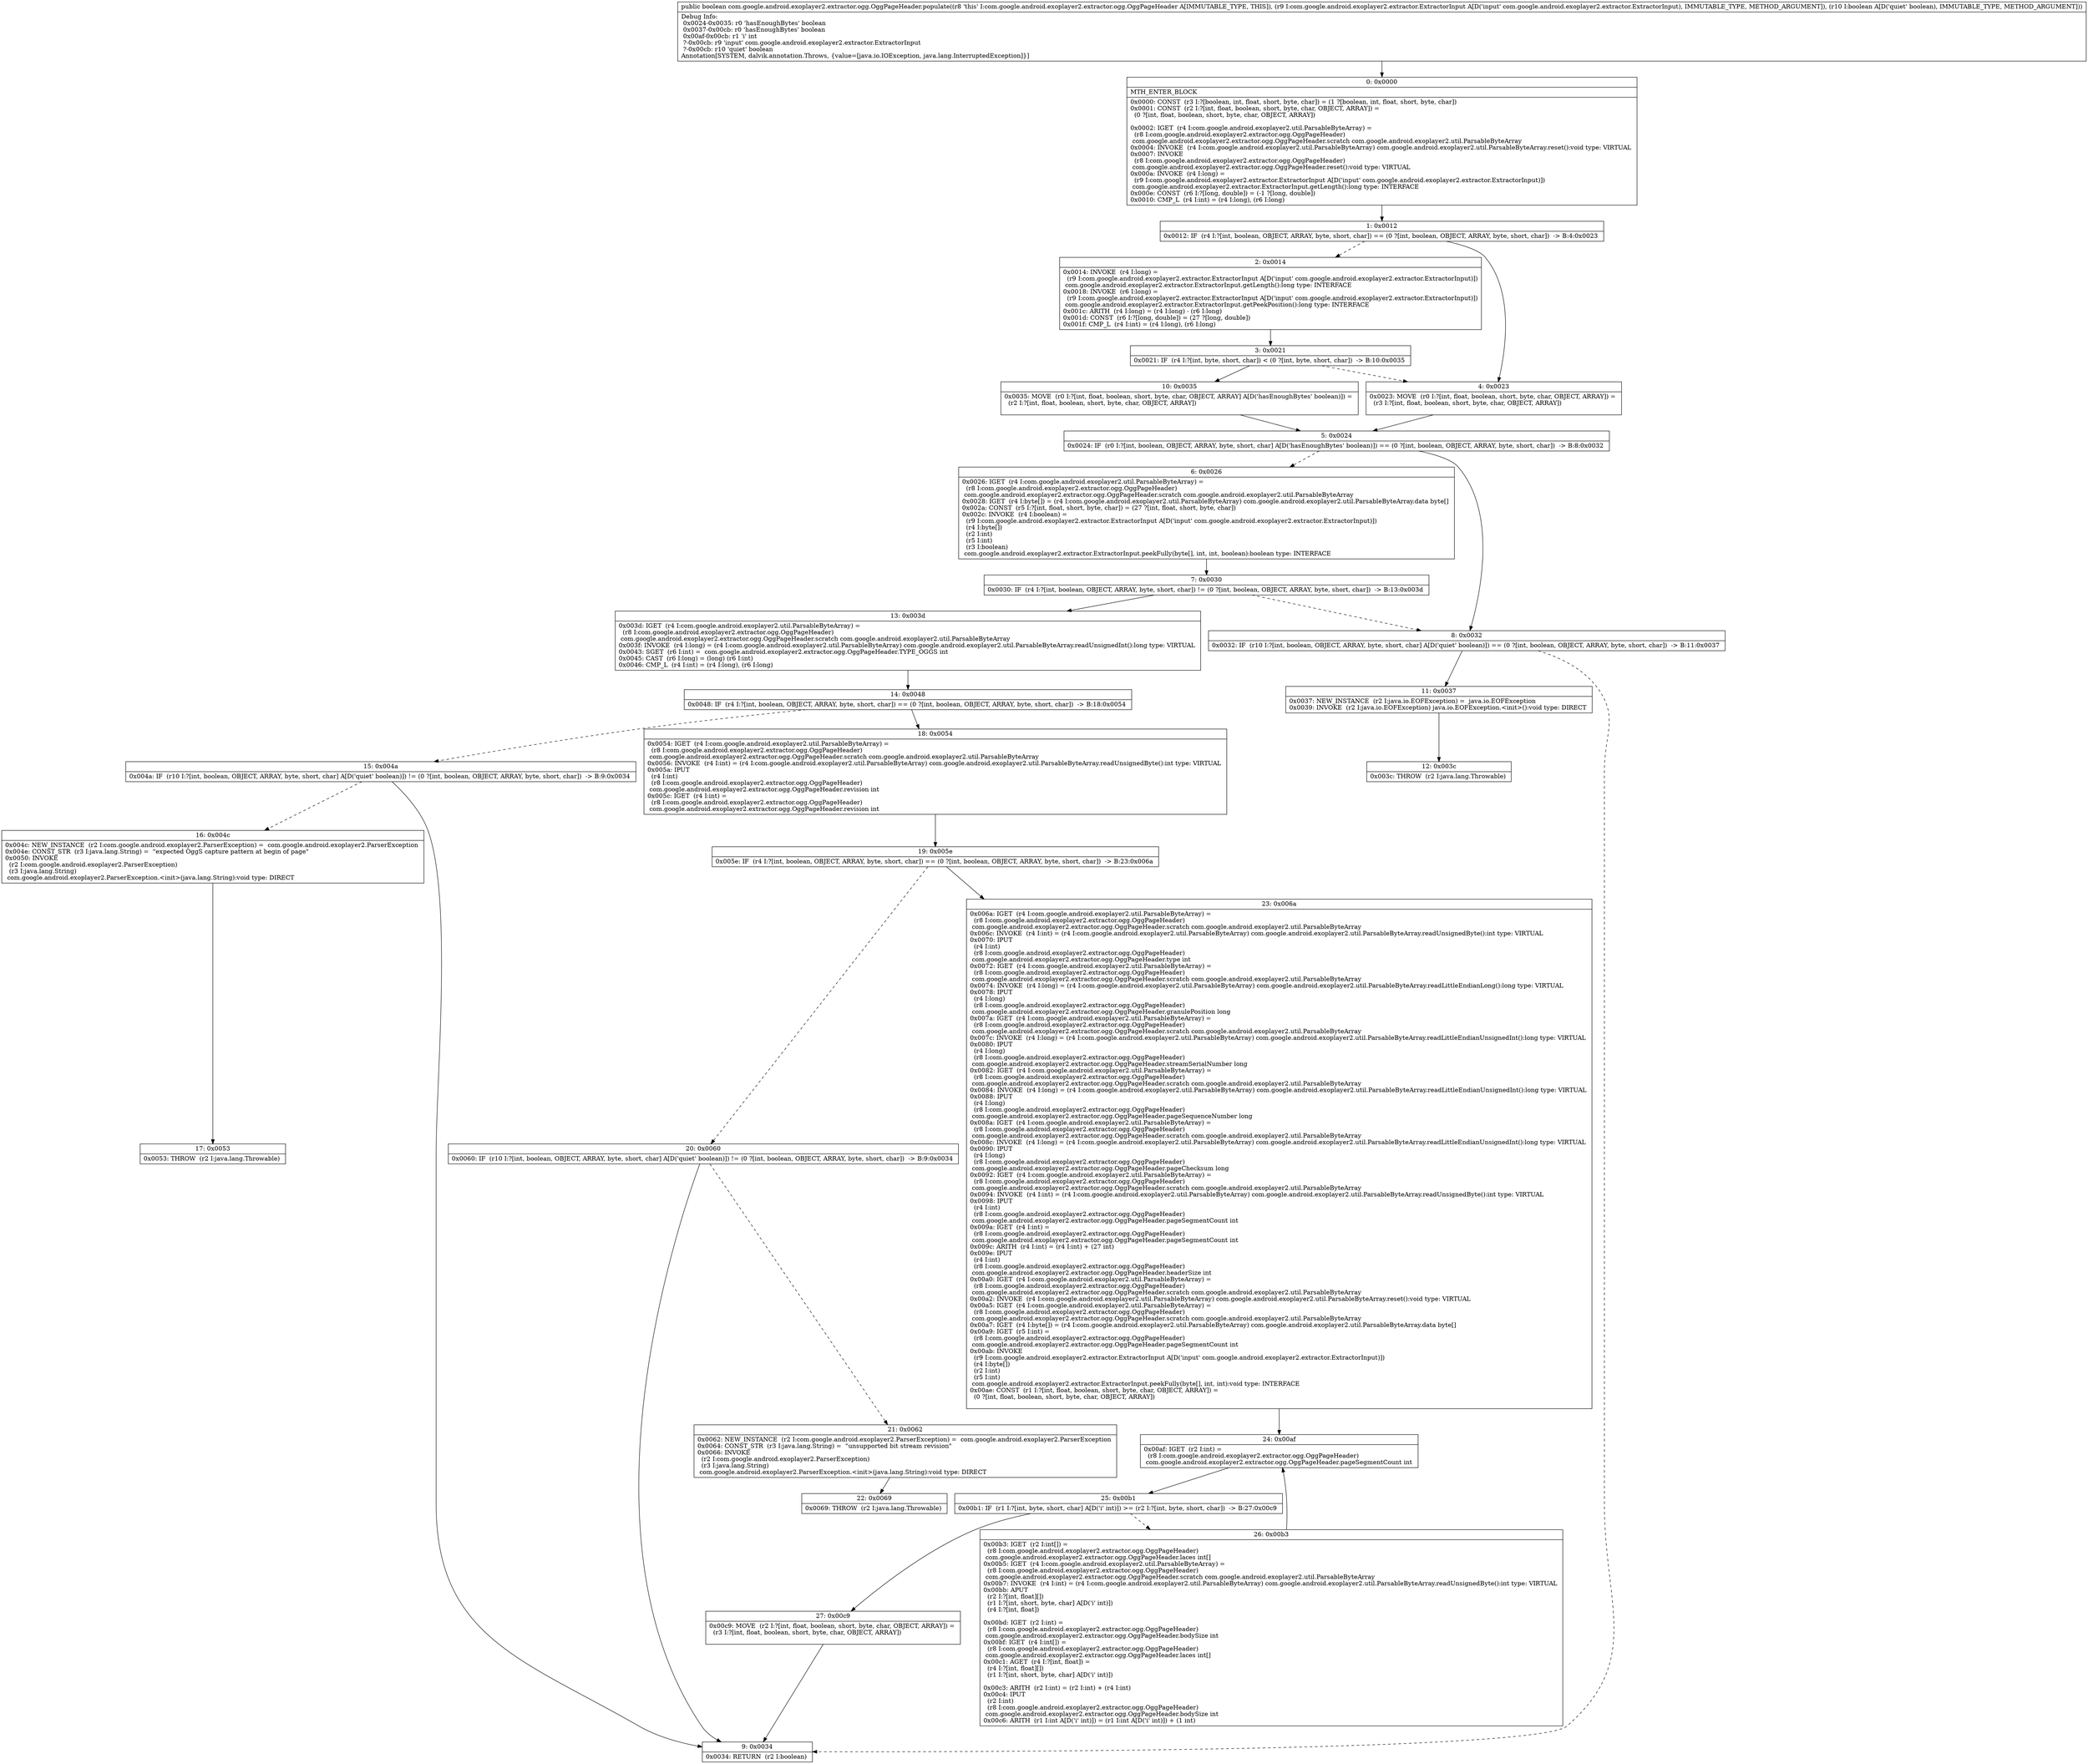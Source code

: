 digraph "CFG forcom.google.android.exoplayer2.extractor.ogg.OggPageHeader.populate(Lcom\/google\/android\/exoplayer2\/extractor\/ExtractorInput;Z)Z" {
Node_0 [shape=record,label="{0\:\ 0x0000|MTH_ENTER_BLOCK\l|0x0000: CONST  (r3 I:?[boolean, int, float, short, byte, char]) = (1 ?[boolean, int, float, short, byte, char]) \l0x0001: CONST  (r2 I:?[int, float, boolean, short, byte, char, OBJECT, ARRAY]) = \l  (0 ?[int, float, boolean, short, byte, char, OBJECT, ARRAY])\l \l0x0002: IGET  (r4 I:com.google.android.exoplayer2.util.ParsableByteArray) = \l  (r8 I:com.google.android.exoplayer2.extractor.ogg.OggPageHeader)\l com.google.android.exoplayer2.extractor.ogg.OggPageHeader.scratch com.google.android.exoplayer2.util.ParsableByteArray \l0x0004: INVOKE  (r4 I:com.google.android.exoplayer2.util.ParsableByteArray) com.google.android.exoplayer2.util.ParsableByteArray.reset():void type: VIRTUAL \l0x0007: INVOKE  \l  (r8 I:com.google.android.exoplayer2.extractor.ogg.OggPageHeader)\l com.google.android.exoplayer2.extractor.ogg.OggPageHeader.reset():void type: VIRTUAL \l0x000a: INVOKE  (r4 I:long) = \l  (r9 I:com.google.android.exoplayer2.extractor.ExtractorInput A[D('input' com.google.android.exoplayer2.extractor.ExtractorInput)])\l com.google.android.exoplayer2.extractor.ExtractorInput.getLength():long type: INTERFACE \l0x000e: CONST  (r6 I:?[long, double]) = (\-1 ?[long, double]) \l0x0010: CMP_L  (r4 I:int) = (r4 I:long), (r6 I:long) \l}"];
Node_1 [shape=record,label="{1\:\ 0x0012|0x0012: IF  (r4 I:?[int, boolean, OBJECT, ARRAY, byte, short, char]) == (0 ?[int, boolean, OBJECT, ARRAY, byte, short, char])  \-\> B:4:0x0023 \l}"];
Node_2 [shape=record,label="{2\:\ 0x0014|0x0014: INVOKE  (r4 I:long) = \l  (r9 I:com.google.android.exoplayer2.extractor.ExtractorInput A[D('input' com.google.android.exoplayer2.extractor.ExtractorInput)])\l com.google.android.exoplayer2.extractor.ExtractorInput.getLength():long type: INTERFACE \l0x0018: INVOKE  (r6 I:long) = \l  (r9 I:com.google.android.exoplayer2.extractor.ExtractorInput A[D('input' com.google.android.exoplayer2.extractor.ExtractorInput)])\l com.google.android.exoplayer2.extractor.ExtractorInput.getPeekPosition():long type: INTERFACE \l0x001c: ARITH  (r4 I:long) = (r4 I:long) \- (r6 I:long) \l0x001d: CONST  (r6 I:?[long, double]) = (27 ?[long, double]) \l0x001f: CMP_L  (r4 I:int) = (r4 I:long), (r6 I:long) \l}"];
Node_3 [shape=record,label="{3\:\ 0x0021|0x0021: IF  (r4 I:?[int, byte, short, char]) \< (0 ?[int, byte, short, char])  \-\> B:10:0x0035 \l}"];
Node_4 [shape=record,label="{4\:\ 0x0023|0x0023: MOVE  (r0 I:?[int, float, boolean, short, byte, char, OBJECT, ARRAY]) = \l  (r3 I:?[int, float, boolean, short, byte, char, OBJECT, ARRAY])\l \l}"];
Node_5 [shape=record,label="{5\:\ 0x0024|0x0024: IF  (r0 I:?[int, boolean, OBJECT, ARRAY, byte, short, char] A[D('hasEnoughBytes' boolean)]) == (0 ?[int, boolean, OBJECT, ARRAY, byte, short, char])  \-\> B:8:0x0032 \l}"];
Node_6 [shape=record,label="{6\:\ 0x0026|0x0026: IGET  (r4 I:com.google.android.exoplayer2.util.ParsableByteArray) = \l  (r8 I:com.google.android.exoplayer2.extractor.ogg.OggPageHeader)\l com.google.android.exoplayer2.extractor.ogg.OggPageHeader.scratch com.google.android.exoplayer2.util.ParsableByteArray \l0x0028: IGET  (r4 I:byte[]) = (r4 I:com.google.android.exoplayer2.util.ParsableByteArray) com.google.android.exoplayer2.util.ParsableByteArray.data byte[] \l0x002a: CONST  (r5 I:?[int, float, short, byte, char]) = (27 ?[int, float, short, byte, char]) \l0x002c: INVOKE  (r4 I:boolean) = \l  (r9 I:com.google.android.exoplayer2.extractor.ExtractorInput A[D('input' com.google.android.exoplayer2.extractor.ExtractorInput)])\l  (r4 I:byte[])\l  (r2 I:int)\l  (r5 I:int)\l  (r3 I:boolean)\l com.google.android.exoplayer2.extractor.ExtractorInput.peekFully(byte[], int, int, boolean):boolean type: INTERFACE \l}"];
Node_7 [shape=record,label="{7\:\ 0x0030|0x0030: IF  (r4 I:?[int, boolean, OBJECT, ARRAY, byte, short, char]) != (0 ?[int, boolean, OBJECT, ARRAY, byte, short, char])  \-\> B:13:0x003d \l}"];
Node_8 [shape=record,label="{8\:\ 0x0032|0x0032: IF  (r10 I:?[int, boolean, OBJECT, ARRAY, byte, short, char] A[D('quiet' boolean)]) == (0 ?[int, boolean, OBJECT, ARRAY, byte, short, char])  \-\> B:11:0x0037 \l}"];
Node_9 [shape=record,label="{9\:\ 0x0034|0x0034: RETURN  (r2 I:boolean) \l}"];
Node_10 [shape=record,label="{10\:\ 0x0035|0x0035: MOVE  (r0 I:?[int, float, boolean, short, byte, char, OBJECT, ARRAY] A[D('hasEnoughBytes' boolean)]) = \l  (r2 I:?[int, float, boolean, short, byte, char, OBJECT, ARRAY])\l \l}"];
Node_11 [shape=record,label="{11\:\ 0x0037|0x0037: NEW_INSTANCE  (r2 I:java.io.EOFException) =  java.io.EOFException \l0x0039: INVOKE  (r2 I:java.io.EOFException) java.io.EOFException.\<init\>():void type: DIRECT \l}"];
Node_12 [shape=record,label="{12\:\ 0x003c|0x003c: THROW  (r2 I:java.lang.Throwable) \l}"];
Node_13 [shape=record,label="{13\:\ 0x003d|0x003d: IGET  (r4 I:com.google.android.exoplayer2.util.ParsableByteArray) = \l  (r8 I:com.google.android.exoplayer2.extractor.ogg.OggPageHeader)\l com.google.android.exoplayer2.extractor.ogg.OggPageHeader.scratch com.google.android.exoplayer2.util.ParsableByteArray \l0x003f: INVOKE  (r4 I:long) = (r4 I:com.google.android.exoplayer2.util.ParsableByteArray) com.google.android.exoplayer2.util.ParsableByteArray.readUnsignedInt():long type: VIRTUAL \l0x0043: SGET  (r6 I:int) =  com.google.android.exoplayer2.extractor.ogg.OggPageHeader.TYPE_OGGS int \l0x0045: CAST  (r6 I:long) = (long) (r6 I:int) \l0x0046: CMP_L  (r4 I:int) = (r4 I:long), (r6 I:long) \l}"];
Node_14 [shape=record,label="{14\:\ 0x0048|0x0048: IF  (r4 I:?[int, boolean, OBJECT, ARRAY, byte, short, char]) == (0 ?[int, boolean, OBJECT, ARRAY, byte, short, char])  \-\> B:18:0x0054 \l}"];
Node_15 [shape=record,label="{15\:\ 0x004a|0x004a: IF  (r10 I:?[int, boolean, OBJECT, ARRAY, byte, short, char] A[D('quiet' boolean)]) != (0 ?[int, boolean, OBJECT, ARRAY, byte, short, char])  \-\> B:9:0x0034 \l}"];
Node_16 [shape=record,label="{16\:\ 0x004c|0x004c: NEW_INSTANCE  (r2 I:com.google.android.exoplayer2.ParserException) =  com.google.android.exoplayer2.ParserException \l0x004e: CONST_STR  (r3 I:java.lang.String) =  \"expected OggS capture pattern at begin of page\" \l0x0050: INVOKE  \l  (r2 I:com.google.android.exoplayer2.ParserException)\l  (r3 I:java.lang.String)\l com.google.android.exoplayer2.ParserException.\<init\>(java.lang.String):void type: DIRECT \l}"];
Node_17 [shape=record,label="{17\:\ 0x0053|0x0053: THROW  (r2 I:java.lang.Throwable) \l}"];
Node_18 [shape=record,label="{18\:\ 0x0054|0x0054: IGET  (r4 I:com.google.android.exoplayer2.util.ParsableByteArray) = \l  (r8 I:com.google.android.exoplayer2.extractor.ogg.OggPageHeader)\l com.google.android.exoplayer2.extractor.ogg.OggPageHeader.scratch com.google.android.exoplayer2.util.ParsableByteArray \l0x0056: INVOKE  (r4 I:int) = (r4 I:com.google.android.exoplayer2.util.ParsableByteArray) com.google.android.exoplayer2.util.ParsableByteArray.readUnsignedByte():int type: VIRTUAL \l0x005a: IPUT  \l  (r4 I:int)\l  (r8 I:com.google.android.exoplayer2.extractor.ogg.OggPageHeader)\l com.google.android.exoplayer2.extractor.ogg.OggPageHeader.revision int \l0x005c: IGET  (r4 I:int) = \l  (r8 I:com.google.android.exoplayer2.extractor.ogg.OggPageHeader)\l com.google.android.exoplayer2.extractor.ogg.OggPageHeader.revision int \l}"];
Node_19 [shape=record,label="{19\:\ 0x005e|0x005e: IF  (r4 I:?[int, boolean, OBJECT, ARRAY, byte, short, char]) == (0 ?[int, boolean, OBJECT, ARRAY, byte, short, char])  \-\> B:23:0x006a \l}"];
Node_20 [shape=record,label="{20\:\ 0x0060|0x0060: IF  (r10 I:?[int, boolean, OBJECT, ARRAY, byte, short, char] A[D('quiet' boolean)]) != (0 ?[int, boolean, OBJECT, ARRAY, byte, short, char])  \-\> B:9:0x0034 \l}"];
Node_21 [shape=record,label="{21\:\ 0x0062|0x0062: NEW_INSTANCE  (r2 I:com.google.android.exoplayer2.ParserException) =  com.google.android.exoplayer2.ParserException \l0x0064: CONST_STR  (r3 I:java.lang.String) =  \"unsupported bit stream revision\" \l0x0066: INVOKE  \l  (r2 I:com.google.android.exoplayer2.ParserException)\l  (r3 I:java.lang.String)\l com.google.android.exoplayer2.ParserException.\<init\>(java.lang.String):void type: DIRECT \l}"];
Node_22 [shape=record,label="{22\:\ 0x0069|0x0069: THROW  (r2 I:java.lang.Throwable) \l}"];
Node_23 [shape=record,label="{23\:\ 0x006a|0x006a: IGET  (r4 I:com.google.android.exoplayer2.util.ParsableByteArray) = \l  (r8 I:com.google.android.exoplayer2.extractor.ogg.OggPageHeader)\l com.google.android.exoplayer2.extractor.ogg.OggPageHeader.scratch com.google.android.exoplayer2.util.ParsableByteArray \l0x006c: INVOKE  (r4 I:int) = (r4 I:com.google.android.exoplayer2.util.ParsableByteArray) com.google.android.exoplayer2.util.ParsableByteArray.readUnsignedByte():int type: VIRTUAL \l0x0070: IPUT  \l  (r4 I:int)\l  (r8 I:com.google.android.exoplayer2.extractor.ogg.OggPageHeader)\l com.google.android.exoplayer2.extractor.ogg.OggPageHeader.type int \l0x0072: IGET  (r4 I:com.google.android.exoplayer2.util.ParsableByteArray) = \l  (r8 I:com.google.android.exoplayer2.extractor.ogg.OggPageHeader)\l com.google.android.exoplayer2.extractor.ogg.OggPageHeader.scratch com.google.android.exoplayer2.util.ParsableByteArray \l0x0074: INVOKE  (r4 I:long) = (r4 I:com.google.android.exoplayer2.util.ParsableByteArray) com.google.android.exoplayer2.util.ParsableByteArray.readLittleEndianLong():long type: VIRTUAL \l0x0078: IPUT  \l  (r4 I:long)\l  (r8 I:com.google.android.exoplayer2.extractor.ogg.OggPageHeader)\l com.google.android.exoplayer2.extractor.ogg.OggPageHeader.granulePosition long \l0x007a: IGET  (r4 I:com.google.android.exoplayer2.util.ParsableByteArray) = \l  (r8 I:com.google.android.exoplayer2.extractor.ogg.OggPageHeader)\l com.google.android.exoplayer2.extractor.ogg.OggPageHeader.scratch com.google.android.exoplayer2.util.ParsableByteArray \l0x007c: INVOKE  (r4 I:long) = (r4 I:com.google.android.exoplayer2.util.ParsableByteArray) com.google.android.exoplayer2.util.ParsableByteArray.readLittleEndianUnsignedInt():long type: VIRTUAL \l0x0080: IPUT  \l  (r4 I:long)\l  (r8 I:com.google.android.exoplayer2.extractor.ogg.OggPageHeader)\l com.google.android.exoplayer2.extractor.ogg.OggPageHeader.streamSerialNumber long \l0x0082: IGET  (r4 I:com.google.android.exoplayer2.util.ParsableByteArray) = \l  (r8 I:com.google.android.exoplayer2.extractor.ogg.OggPageHeader)\l com.google.android.exoplayer2.extractor.ogg.OggPageHeader.scratch com.google.android.exoplayer2.util.ParsableByteArray \l0x0084: INVOKE  (r4 I:long) = (r4 I:com.google.android.exoplayer2.util.ParsableByteArray) com.google.android.exoplayer2.util.ParsableByteArray.readLittleEndianUnsignedInt():long type: VIRTUAL \l0x0088: IPUT  \l  (r4 I:long)\l  (r8 I:com.google.android.exoplayer2.extractor.ogg.OggPageHeader)\l com.google.android.exoplayer2.extractor.ogg.OggPageHeader.pageSequenceNumber long \l0x008a: IGET  (r4 I:com.google.android.exoplayer2.util.ParsableByteArray) = \l  (r8 I:com.google.android.exoplayer2.extractor.ogg.OggPageHeader)\l com.google.android.exoplayer2.extractor.ogg.OggPageHeader.scratch com.google.android.exoplayer2.util.ParsableByteArray \l0x008c: INVOKE  (r4 I:long) = (r4 I:com.google.android.exoplayer2.util.ParsableByteArray) com.google.android.exoplayer2.util.ParsableByteArray.readLittleEndianUnsignedInt():long type: VIRTUAL \l0x0090: IPUT  \l  (r4 I:long)\l  (r8 I:com.google.android.exoplayer2.extractor.ogg.OggPageHeader)\l com.google.android.exoplayer2.extractor.ogg.OggPageHeader.pageChecksum long \l0x0092: IGET  (r4 I:com.google.android.exoplayer2.util.ParsableByteArray) = \l  (r8 I:com.google.android.exoplayer2.extractor.ogg.OggPageHeader)\l com.google.android.exoplayer2.extractor.ogg.OggPageHeader.scratch com.google.android.exoplayer2.util.ParsableByteArray \l0x0094: INVOKE  (r4 I:int) = (r4 I:com.google.android.exoplayer2.util.ParsableByteArray) com.google.android.exoplayer2.util.ParsableByteArray.readUnsignedByte():int type: VIRTUAL \l0x0098: IPUT  \l  (r4 I:int)\l  (r8 I:com.google.android.exoplayer2.extractor.ogg.OggPageHeader)\l com.google.android.exoplayer2.extractor.ogg.OggPageHeader.pageSegmentCount int \l0x009a: IGET  (r4 I:int) = \l  (r8 I:com.google.android.exoplayer2.extractor.ogg.OggPageHeader)\l com.google.android.exoplayer2.extractor.ogg.OggPageHeader.pageSegmentCount int \l0x009c: ARITH  (r4 I:int) = (r4 I:int) + (27 int) \l0x009e: IPUT  \l  (r4 I:int)\l  (r8 I:com.google.android.exoplayer2.extractor.ogg.OggPageHeader)\l com.google.android.exoplayer2.extractor.ogg.OggPageHeader.headerSize int \l0x00a0: IGET  (r4 I:com.google.android.exoplayer2.util.ParsableByteArray) = \l  (r8 I:com.google.android.exoplayer2.extractor.ogg.OggPageHeader)\l com.google.android.exoplayer2.extractor.ogg.OggPageHeader.scratch com.google.android.exoplayer2.util.ParsableByteArray \l0x00a2: INVOKE  (r4 I:com.google.android.exoplayer2.util.ParsableByteArray) com.google.android.exoplayer2.util.ParsableByteArray.reset():void type: VIRTUAL \l0x00a5: IGET  (r4 I:com.google.android.exoplayer2.util.ParsableByteArray) = \l  (r8 I:com.google.android.exoplayer2.extractor.ogg.OggPageHeader)\l com.google.android.exoplayer2.extractor.ogg.OggPageHeader.scratch com.google.android.exoplayer2.util.ParsableByteArray \l0x00a7: IGET  (r4 I:byte[]) = (r4 I:com.google.android.exoplayer2.util.ParsableByteArray) com.google.android.exoplayer2.util.ParsableByteArray.data byte[] \l0x00a9: IGET  (r5 I:int) = \l  (r8 I:com.google.android.exoplayer2.extractor.ogg.OggPageHeader)\l com.google.android.exoplayer2.extractor.ogg.OggPageHeader.pageSegmentCount int \l0x00ab: INVOKE  \l  (r9 I:com.google.android.exoplayer2.extractor.ExtractorInput A[D('input' com.google.android.exoplayer2.extractor.ExtractorInput)])\l  (r4 I:byte[])\l  (r2 I:int)\l  (r5 I:int)\l com.google.android.exoplayer2.extractor.ExtractorInput.peekFully(byte[], int, int):void type: INTERFACE \l0x00ae: CONST  (r1 I:?[int, float, boolean, short, byte, char, OBJECT, ARRAY]) = \l  (0 ?[int, float, boolean, short, byte, char, OBJECT, ARRAY])\l \l}"];
Node_24 [shape=record,label="{24\:\ 0x00af|0x00af: IGET  (r2 I:int) = \l  (r8 I:com.google.android.exoplayer2.extractor.ogg.OggPageHeader)\l com.google.android.exoplayer2.extractor.ogg.OggPageHeader.pageSegmentCount int \l}"];
Node_25 [shape=record,label="{25\:\ 0x00b1|0x00b1: IF  (r1 I:?[int, byte, short, char] A[D('i' int)]) \>= (r2 I:?[int, byte, short, char])  \-\> B:27:0x00c9 \l}"];
Node_26 [shape=record,label="{26\:\ 0x00b3|0x00b3: IGET  (r2 I:int[]) = \l  (r8 I:com.google.android.exoplayer2.extractor.ogg.OggPageHeader)\l com.google.android.exoplayer2.extractor.ogg.OggPageHeader.laces int[] \l0x00b5: IGET  (r4 I:com.google.android.exoplayer2.util.ParsableByteArray) = \l  (r8 I:com.google.android.exoplayer2.extractor.ogg.OggPageHeader)\l com.google.android.exoplayer2.extractor.ogg.OggPageHeader.scratch com.google.android.exoplayer2.util.ParsableByteArray \l0x00b7: INVOKE  (r4 I:int) = (r4 I:com.google.android.exoplayer2.util.ParsableByteArray) com.google.android.exoplayer2.util.ParsableByteArray.readUnsignedByte():int type: VIRTUAL \l0x00bb: APUT  \l  (r2 I:?[int, float][])\l  (r1 I:?[int, short, byte, char] A[D('i' int)])\l  (r4 I:?[int, float])\l \l0x00bd: IGET  (r2 I:int) = \l  (r8 I:com.google.android.exoplayer2.extractor.ogg.OggPageHeader)\l com.google.android.exoplayer2.extractor.ogg.OggPageHeader.bodySize int \l0x00bf: IGET  (r4 I:int[]) = \l  (r8 I:com.google.android.exoplayer2.extractor.ogg.OggPageHeader)\l com.google.android.exoplayer2.extractor.ogg.OggPageHeader.laces int[] \l0x00c1: AGET  (r4 I:?[int, float]) = \l  (r4 I:?[int, float][])\l  (r1 I:?[int, short, byte, char] A[D('i' int)])\l \l0x00c3: ARITH  (r2 I:int) = (r2 I:int) + (r4 I:int) \l0x00c4: IPUT  \l  (r2 I:int)\l  (r8 I:com.google.android.exoplayer2.extractor.ogg.OggPageHeader)\l com.google.android.exoplayer2.extractor.ogg.OggPageHeader.bodySize int \l0x00c6: ARITH  (r1 I:int A[D('i' int)]) = (r1 I:int A[D('i' int)]) + (1 int) \l}"];
Node_27 [shape=record,label="{27\:\ 0x00c9|0x00c9: MOVE  (r2 I:?[int, float, boolean, short, byte, char, OBJECT, ARRAY]) = \l  (r3 I:?[int, float, boolean, short, byte, char, OBJECT, ARRAY])\l \l}"];
MethodNode[shape=record,label="{public boolean com.google.android.exoplayer2.extractor.ogg.OggPageHeader.populate((r8 'this' I:com.google.android.exoplayer2.extractor.ogg.OggPageHeader A[IMMUTABLE_TYPE, THIS]), (r9 I:com.google.android.exoplayer2.extractor.ExtractorInput A[D('input' com.google.android.exoplayer2.extractor.ExtractorInput), IMMUTABLE_TYPE, METHOD_ARGUMENT]), (r10 I:boolean A[D('quiet' boolean), IMMUTABLE_TYPE, METHOD_ARGUMENT]))  | Debug Info:\l  0x0024\-0x0035: r0 'hasEnoughBytes' boolean\l  0x0037\-0x00cb: r0 'hasEnoughBytes' boolean\l  0x00af\-0x00cb: r1 'i' int\l  ?\-0x00cb: r9 'input' com.google.android.exoplayer2.extractor.ExtractorInput\l  ?\-0x00cb: r10 'quiet' boolean\lAnnotation[SYSTEM, dalvik.annotation.Throws, \{value=[java.io.IOException, java.lang.InterruptedException]\}]\l}"];
MethodNode -> Node_0;
Node_0 -> Node_1;
Node_1 -> Node_2[style=dashed];
Node_1 -> Node_4;
Node_2 -> Node_3;
Node_3 -> Node_4[style=dashed];
Node_3 -> Node_10;
Node_4 -> Node_5;
Node_5 -> Node_6[style=dashed];
Node_5 -> Node_8;
Node_6 -> Node_7;
Node_7 -> Node_8[style=dashed];
Node_7 -> Node_13;
Node_8 -> Node_9[style=dashed];
Node_8 -> Node_11;
Node_10 -> Node_5;
Node_11 -> Node_12;
Node_13 -> Node_14;
Node_14 -> Node_15[style=dashed];
Node_14 -> Node_18;
Node_15 -> Node_9;
Node_15 -> Node_16[style=dashed];
Node_16 -> Node_17;
Node_18 -> Node_19;
Node_19 -> Node_20[style=dashed];
Node_19 -> Node_23;
Node_20 -> Node_9;
Node_20 -> Node_21[style=dashed];
Node_21 -> Node_22;
Node_23 -> Node_24;
Node_24 -> Node_25;
Node_25 -> Node_26[style=dashed];
Node_25 -> Node_27;
Node_26 -> Node_24;
Node_27 -> Node_9;
}

